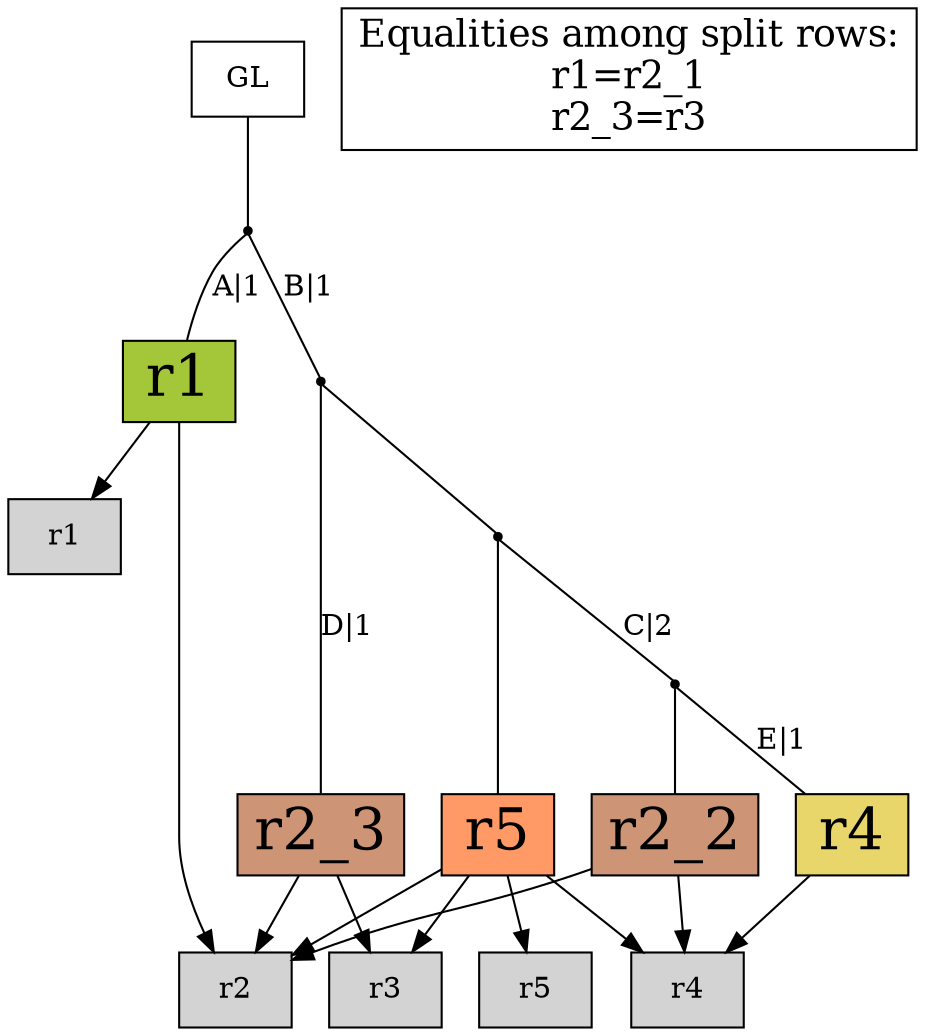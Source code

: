 digraph {
rowr1[label="r1",shape=box,style=filled];rowr2[label="r2",shape=box,style=filled];rowr3[label="r3",shape=box,style=filled];rowr4[label="r4",shape=box,style=filled];rowr5[label="r5",shape=box,style=filled];r1[label="r1",shape=box,style=filled,fontsize=28,fillcolor="#a4c639"];
r1 -> rowr1[arrowhead="normal"];
r1 -> rowr2[arrowhead="normal"];
r2_2[label="r2_2",shape=box,style=filled,fontsize=28,fillcolor="#cd9575"];
r2_2 -> rowr2[arrowhead="normal"];
r2_2 -> rowr4[arrowhead="normal"];
r2_3[label="r2_3",shape=box,style=filled,fontsize=28,fillcolor="#cd9575"];
r2_3 -> rowr2[arrowhead="normal"];
r2_3 -> rowr3[arrowhead="normal"];
r4[label="r4",shape=box,style=filled,fontsize=28,fillcolor="#e9d66b"];
r4 -> rowr4[arrowhead="normal"];
r5[label="r5",shape=box,style=filled,fontsize=28,fillcolor="#ff9966"];
r5 -> rowr2[arrowhead="normal"];
r5 -> rowr3[arrowhead="normal"];
r5 -> rowr4[arrowhead="normal"];
r5 -> rowr5[arrowhead="normal"];
legend[label="Equalities among split rows:
r1=r2_1
r2_3=r3
",shape=box,fontsize=18];
Int1[shape=point,style=filled,fillcolor=black,label=""];
Int1 -> r2_2[arrowhead=none, label=""];
Int1 -> r4[arrowhead=none, label="E|1"];
Int2[shape=point,style=filled,fillcolor=black,label=""];
Int2 -> r5[arrowhead=none, label=""];
Int2 -> Int1[arrowhead=none, label="C|2"];
Int3[shape=point,style=filled,fillcolor=black,label=""];
Int3 -> r2_3[arrowhead=none, label="D|1"];
Int3 -> Int2[arrowhead=none, label=""];
Int4[shape=point,style=filled,fillcolor=black,label=""];
Int4 -> r1[arrowhead=none, label="A|1"];
Int4 -> Int3[arrowhead=none, label="B|1"];
GL[label="GL",shape=box,style=filled,fillcolor=white];
GL -> Int4[arrowhead=none, label=""];
}